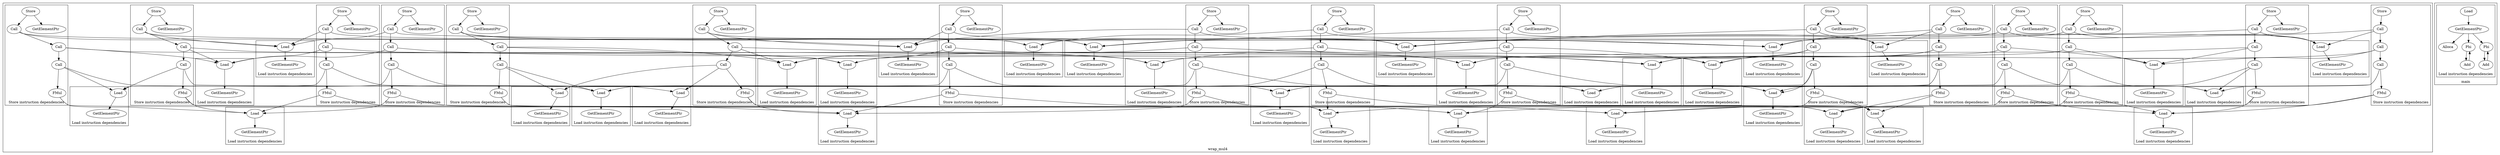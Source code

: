 strict digraph {
subgraph {
subgraph {
wrap_mul4_6 [label="Load" comment="  %0 = load double, ptr %A, align 8, !dbg !49, !tbaa !50"]
wrap_mul4_6 -> {
}
cluster=true
label="Load instruction dependencies"
labelloc=b
}
subgraph {
wrap_mul4_7 [label="Load" comment="  %1 = load double, ptr %B, align 8, !dbg !54, !tbaa !50"]
wrap_mul4_7 -> {
}
cluster=true
label="Load instruction dependencies"
labelloc=b
}
subgraph {
wrap_mul4_9 [label="Load" comment="  %2 = load double, ptr %arrayidx5.i, align 8, !dbg !55, !tbaa !50"]
wrap_mul4_9 -> {
wrap_mul4_8
}
wrap_mul4_8 [label="GetElementPtr" comment="  %arrayidx5.i = getelementptr inbounds [4 x double], ptr %A, i64 0, i64 1, !dbg !55"]
wrap_mul4_8 -> {
}
cluster=true
label="Load instruction dependencies"
labelloc=b
}
subgraph {
wrap_mul4_11 [label="Load" comment="  %3 = load double, ptr %arrayidx6.i, align 8, !dbg !56, !tbaa !50"]
wrap_mul4_11 -> {
wrap_mul4_10
}
wrap_mul4_10 [label="GetElementPtr" comment="  %arrayidx6.i = getelementptr inbounds [4 x double], ptr %B, i64 1, !dbg !56"]
wrap_mul4_10 -> {
}
cluster=true
label="Load instruction dependencies"
labelloc=b
}
subgraph {
wrap_mul4_15 [label="Load" comment="  %5 = load double, ptr %arrayidx10.i, align 8, !dbg !59, !tbaa !50"]
wrap_mul4_15 -> {
wrap_mul4_14
}
wrap_mul4_14 [label="GetElementPtr" comment="  %arrayidx10.i = getelementptr inbounds [4 x double], ptr %A, i64 0, i64 2, !dbg !59"]
wrap_mul4_14 -> {
}
cluster=true
label="Load instruction dependencies"
labelloc=b
}
subgraph {
wrap_mul4_17 [label="Load" comment="  %6 = load double, ptr %arrayidx11.i, align 8, !dbg !60, !tbaa !50"]
wrap_mul4_17 -> {
wrap_mul4_16
}
wrap_mul4_16 [label="GetElementPtr" comment="  %arrayidx11.i = getelementptr inbounds [4 x double], ptr %B, i64 2, !dbg !60"]
wrap_mul4_16 -> {
}
cluster=true
label="Load instruction dependencies"
labelloc=b
}
subgraph {
wrap_mul4_20 [label="Load" comment="  %8 = load double, ptr %arrayidx14.i, align 8, !dbg !62, !tbaa !50"]
wrap_mul4_20 -> {
wrap_mul4_19
}
wrap_mul4_19 [label="GetElementPtr" comment="  %arrayidx14.i = getelementptr inbounds [4 x double], ptr %A, i64 0, i64 3, !dbg !62"]
wrap_mul4_19 -> {
}
cluster=true
label="Load instruction dependencies"
labelloc=b
}
subgraph {
wrap_mul4_22 [label="Load" comment="  %9 = load double, ptr %arrayidx15.i, align 8, !dbg !63, !tbaa !50"]
wrap_mul4_22 -> {
wrap_mul4_21
}
wrap_mul4_21 [label="GetElementPtr" comment="  %arrayidx15.i = getelementptr inbounds [4 x double], ptr %B, i64 3, !dbg !63"]
wrap_mul4_21 -> {
}
cluster=true
label="Load instruction dependencies"
labelloc=b
}
subgraph {
wrap_mul4_26 [label="Load" comment="  %11 = load double, ptr %arrayidx21.i, align 8, !dbg !65, !tbaa !50"]
wrap_mul4_26 -> {
wrap_mul4_25
}
wrap_mul4_25 [label="GetElementPtr" comment="  %arrayidx21.i = getelementptr inbounds [4 x double], ptr %B, i64 0, i64 1, !dbg !65"]
wrap_mul4_25 -> {
}
cluster=true
label="Load instruction dependencies"
labelloc=b
}
subgraph {
wrap_mul4_28 [label="Load" comment="  %12 = load double, ptr %arrayidx25.i, align 8, !dbg !66, !tbaa !50"]
wrap_mul4_28 -> {
wrap_mul4_27
}
wrap_mul4_27 [label="GetElementPtr" comment="  %arrayidx25.i = getelementptr inbounds [4 x double], ptr %B, i64 1, i64 1, !dbg !66"]
wrap_mul4_27 -> {
}
cluster=true
label="Load instruction dependencies"
labelloc=b
}
subgraph {
wrap_mul4_32 [label="Load" comment="  %14 = load double, ptr %arrayidx30.i, align 8, !dbg !69, !tbaa !50"]
wrap_mul4_32 -> {
wrap_mul4_31
}
wrap_mul4_31 [label="GetElementPtr" comment="  %arrayidx30.i = getelementptr inbounds [4 x double], ptr %B, i64 2, i64 1, !dbg !69"]
wrap_mul4_31 -> {
}
cluster=true
label="Load instruction dependencies"
labelloc=b
}
subgraph {
wrap_mul4_35 [label="Load" comment="  %16 = load double, ptr %arrayidx34.i, align 8, !dbg !71, !tbaa !50"]
wrap_mul4_35 -> {
wrap_mul4_34
}
wrap_mul4_34 [label="GetElementPtr" comment="  %arrayidx34.i = getelementptr inbounds [4 x double], ptr %B, i64 3, i64 1, !dbg !71"]
wrap_mul4_34 -> {
}
cluster=true
label="Load instruction dependencies"
labelloc=b
}
subgraph {
wrap_mul4_39 [label="Load" comment="  %18 = load double, ptr %arrayidx39.i, align 8, !dbg !73, !tbaa !50"]
wrap_mul4_39 -> {
wrap_mul4_38
}
wrap_mul4_38 [label="GetElementPtr" comment="  %arrayidx39.i = getelementptr inbounds [4 x double], ptr %B, i64 0, i64 2, !dbg !73"]
wrap_mul4_38 -> {
}
cluster=true
label="Load instruction dependencies"
labelloc=b
}
subgraph {
wrap_mul4_41 [label="Load" comment="  %19 = load double, ptr %arrayidx43.i, align 8, !dbg !74, !tbaa !50"]
wrap_mul4_41 -> {
wrap_mul4_40
}
wrap_mul4_40 [label="GetElementPtr" comment="  %arrayidx43.i = getelementptr inbounds [4 x double], ptr %B, i64 1, i64 2, !dbg !74"]
wrap_mul4_40 -> {
}
cluster=true
label="Load instruction dependencies"
labelloc=b
}
subgraph {
wrap_mul4_45 [label="Load" comment="  %21 = load double, ptr %arrayidx48.i, align 8, !dbg !77, !tbaa !50"]
wrap_mul4_45 -> {
wrap_mul4_44
}
wrap_mul4_44 [label="GetElementPtr" comment="  %arrayidx48.i = getelementptr inbounds [4 x double], ptr %B, i64 2, i64 2, !dbg !77"]
wrap_mul4_44 -> {
}
cluster=true
label="Load instruction dependencies"
labelloc=b
}
subgraph {
wrap_mul4_48 [label="Load" comment="  %23 = load double, ptr %arrayidx52.i, align 8, !dbg !79, !tbaa !50"]
wrap_mul4_48 -> {
wrap_mul4_47
}
wrap_mul4_47 [label="GetElementPtr" comment="  %arrayidx52.i = getelementptr inbounds [4 x double], ptr %B, i64 3, i64 2, !dbg !79"]
wrap_mul4_47 -> {
}
cluster=true
label="Load instruction dependencies"
labelloc=b
}
subgraph {
wrap_mul4_52 [label="Load" comment="  %25 = load double, ptr %arrayidx57.i, align 8, !dbg !81, !tbaa !50"]
wrap_mul4_52 -> {
wrap_mul4_51
}
wrap_mul4_51 [label="GetElementPtr" comment="  %arrayidx57.i = getelementptr inbounds [4 x double], ptr %B, i64 0, i64 3, !dbg !81"]
wrap_mul4_51 -> {
}
cluster=true
label="Load instruction dependencies"
labelloc=b
}
subgraph {
wrap_mul4_54 [label="Load" comment="  %26 = load double, ptr %arrayidx61.i, align 8, !dbg !82, !tbaa !50"]
wrap_mul4_54 -> {
wrap_mul4_53
}
wrap_mul4_53 [label="GetElementPtr" comment="  %arrayidx61.i = getelementptr inbounds [4 x double], ptr %B, i64 1, i64 3, !dbg !82"]
wrap_mul4_53 -> {
}
cluster=true
label="Load instruction dependencies"
labelloc=b
}
subgraph {
wrap_mul4_58 [label="Load" comment="  %28 = load double, ptr %arrayidx66.i, align 8, !dbg !85, !tbaa !50"]
wrap_mul4_58 -> {
wrap_mul4_57
}
wrap_mul4_57 [label="GetElementPtr" comment="  %arrayidx66.i = getelementptr inbounds [4 x double], ptr %B, i64 2, i64 3, !dbg !85"]
wrap_mul4_57 -> {
}
cluster=true
label="Load instruction dependencies"
labelloc=b
}
subgraph {
wrap_mul4_61 [label="Load" comment="  %30 = load double, ptr %arrayidx70.i, align 8, !dbg !87, !tbaa !50"]
wrap_mul4_61 -> {
wrap_mul4_60
}
wrap_mul4_60 [label="GetElementPtr" comment="  %arrayidx70.i = getelementptr inbounds [4 x double], ptr %B, i64 3, i64 3, !dbg !87"]
wrap_mul4_60 -> {
}
cluster=true
label="Load instruction dependencies"
labelloc=b
}
subgraph {
wrap_mul4_65 [label="Load" comment="  %32 = load double, ptr %arrayidx72.i, align 8, !dbg !89, !tbaa !50"]
wrap_mul4_65 -> {
wrap_mul4_64
}
wrap_mul4_64 [label="GetElementPtr" comment="  %arrayidx72.i = getelementptr inbounds [4 x double], ptr %A, i64 1, !dbg !89"]
wrap_mul4_64 -> {
}
cluster=true
label="Load instruction dependencies"
labelloc=b
}
subgraph {
wrap_mul4_67 [label="Load" comment="  %33 = load double, ptr %arrayidx77.i, align 8, !dbg !90, !tbaa !50"]
wrap_mul4_67 -> {
wrap_mul4_66
}
wrap_mul4_66 [label="GetElementPtr" comment="  %arrayidx77.i = getelementptr inbounds [4 x double], ptr %A, i64 1, i64 1, !dbg !90"]
wrap_mul4_66 -> {
}
cluster=true
label="Load instruction dependencies"
labelloc=b
}
subgraph {
wrap_mul4_71 [label="Load" comment="  %35 = load double, ptr %arrayidx82.i, align 8, !dbg !93, !tbaa !50"]
wrap_mul4_71 -> {
wrap_mul4_70
}
wrap_mul4_70 [label="GetElementPtr" comment="  %arrayidx82.i = getelementptr inbounds [4 x double], ptr %A, i64 1, i64 2, !dbg !93"]
wrap_mul4_70 -> {
}
cluster=true
label="Load instruction dependencies"
labelloc=b
}
subgraph {
wrap_mul4_74 [label="Load" comment="  %37 = load double, ptr %arrayidx86.i, align 8, !dbg !95, !tbaa !50"]
wrap_mul4_74 -> {
wrap_mul4_73
}
wrap_mul4_73 [label="GetElementPtr" comment="  %arrayidx86.i = getelementptr inbounds [4 x double], ptr %A, i64 1, i64 3, !dbg !95"]
wrap_mul4_73 -> {
}
cluster=true
label="Load instruction dependencies"
labelloc=b
}
subgraph {
wrap_mul4_93 [label="Load" comment="  %48 = load double, ptr %arrayidx144.i, align 8, !dbg !109, !tbaa !50"]
wrap_mul4_93 -> {
wrap_mul4_92
}
wrap_mul4_92 [label="GetElementPtr" comment="  %arrayidx144.i = getelementptr inbounds [4 x double], ptr %A, i64 2, !dbg !109"]
wrap_mul4_92 -> {
}
cluster=true
label="Load instruction dependencies"
labelloc=b
}
subgraph {
wrap_mul4_95 [label="Load" comment="  %49 = load double, ptr %arrayidx149.i, align 8, !dbg !110, !tbaa !50"]
wrap_mul4_95 -> {
wrap_mul4_94
}
wrap_mul4_94 [label="GetElementPtr" comment="  %arrayidx149.i = getelementptr inbounds [4 x double], ptr %A, i64 2, i64 1, !dbg !110"]
wrap_mul4_94 -> {
}
cluster=true
label="Load instruction dependencies"
labelloc=b
}
subgraph {
wrap_mul4_99 [label="Load" comment="  %51 = load double, ptr %arrayidx154.i, align 8, !dbg !113, !tbaa !50"]
wrap_mul4_99 -> {
wrap_mul4_98
}
wrap_mul4_98 [label="GetElementPtr" comment="  %arrayidx154.i = getelementptr inbounds [4 x double], ptr %A, i64 2, i64 2, !dbg !113"]
wrap_mul4_98 -> {
}
cluster=true
label="Load instruction dependencies"
labelloc=b
}
subgraph {
wrap_mul4_102 [label="Load" comment="  %53 = load double, ptr %arrayidx158.i, align 8, !dbg !115, !tbaa !50"]
wrap_mul4_102 -> {
wrap_mul4_101
}
wrap_mul4_101 [label="GetElementPtr" comment="  %arrayidx158.i = getelementptr inbounds [4 x double], ptr %A, i64 2, i64 3, !dbg !115"]
wrap_mul4_101 -> {
}
cluster=true
label="Load instruction dependencies"
labelloc=b
}
subgraph {
wrap_mul4_121 [label="Load" comment="  %64 = load double, ptr %arrayidx216.i, align 8, !dbg !129, !tbaa !50"]
wrap_mul4_121 -> {
wrap_mul4_120
}
wrap_mul4_120 [label="GetElementPtr" comment="  %arrayidx216.i = getelementptr inbounds [4 x double], ptr %A, i64 3, !dbg !129"]
wrap_mul4_120 -> {
}
cluster=true
label="Load instruction dependencies"
labelloc=b
}
subgraph {
wrap_mul4_123 [label="Load" comment="  %65 = load double, ptr %arrayidx221.i, align 8, !dbg !130, !tbaa !50"]
wrap_mul4_123 -> {
wrap_mul4_122
}
wrap_mul4_122 [label="GetElementPtr" comment="  %arrayidx221.i = getelementptr inbounds [4 x double], ptr %A, i64 3, i64 1, !dbg !130"]
wrap_mul4_122 -> {
}
cluster=true
label="Load instruction dependencies"
labelloc=b
}
subgraph {
wrap_mul4_127 [label="Load" comment="  %67 = load double, ptr %arrayidx226.i, align 8, !dbg !133, !tbaa !50"]
wrap_mul4_127 -> {
wrap_mul4_126
}
wrap_mul4_126 [label="GetElementPtr" comment="  %arrayidx226.i = getelementptr inbounds [4 x double], ptr %A, i64 3, i64 2, !dbg !133"]
wrap_mul4_126 -> {
}
cluster=true
label="Load instruction dependencies"
labelloc=b
}
subgraph {
wrap_mul4_130 [label="Load" comment="  %69 = load double, ptr %arrayidx230.i, align 8, !dbg !135, !tbaa !50"]
wrap_mul4_130 -> {
wrap_mul4_129
}
wrap_mul4_129 [label="GetElementPtr" comment="  %arrayidx230.i = getelementptr inbounds [4 x double], ptr %A, i64 3, i64 3, !dbg !135"]
wrap_mul4_129 -> {
}
cluster=true
label="Load instruction dependencies"
labelloc=b
}
subgraph {
wrap_mul4_149 [label="Store" comment="  store double %10, ptr %Out, align 8, !dbg !149, !tbaa !50"]
wrap_mul4_149 -> {
wrap_mul4_23
}
wrap_mul4_23 [label="Call" comment="  %10 = tail call double @llvm.fmuladd.f64(double %8, double %9, double %7), !dbg !64"]
wrap_mul4_23 -> {
wrap_mul4_20
wrap_mul4_22
wrap_mul4_18
}
wrap_mul4_20 [label="Load" comment="  %8 = load double, ptr %arrayidx14.i, align 8, !dbg !62, !tbaa !50"]
wrap_mul4_20 -> {
wrap_mul4_19
}
wrap_mul4_19 [label="GetElementPtr" comment="  %arrayidx14.i = getelementptr inbounds [4 x double], ptr %A, i64 0, i64 3, !dbg !62"]
wrap_mul4_19 -> {
}
wrap_mul4_22 [label="Load" comment="  %9 = load double, ptr %arrayidx15.i, align 8, !dbg !63, !tbaa !50"]
wrap_mul4_22 -> {
wrap_mul4_21
}
wrap_mul4_21 [label="GetElementPtr" comment="  %arrayidx15.i = getelementptr inbounds [4 x double], ptr %B, i64 3, !dbg !63"]
wrap_mul4_21 -> {
}
wrap_mul4_18 [label="Call" comment="  %7 = tail call double @llvm.fmuladd.f64(double %5, double %6, double %4), !dbg !61"]
wrap_mul4_18 -> {
wrap_mul4_15
wrap_mul4_17
wrap_mul4_13
}
wrap_mul4_15 [label="Load" comment="  %5 = load double, ptr %arrayidx10.i, align 8, !dbg !59, !tbaa !50"]
wrap_mul4_15 -> {
wrap_mul4_14
}
wrap_mul4_14 [label="GetElementPtr" comment="  %arrayidx10.i = getelementptr inbounds [4 x double], ptr %A, i64 0, i64 2, !dbg !59"]
wrap_mul4_14 -> {
}
wrap_mul4_17 [label="Load" comment="  %6 = load double, ptr %arrayidx11.i, align 8, !dbg !60, !tbaa !50"]
wrap_mul4_17 -> {
wrap_mul4_16
}
wrap_mul4_16 [label="GetElementPtr" comment="  %arrayidx11.i = getelementptr inbounds [4 x double], ptr %B, i64 2, !dbg !60"]
wrap_mul4_16 -> {
}
wrap_mul4_13 [label="Call" comment="  %4 = tail call double @llvm.fmuladd.f64(double %0, double %1, double %mul8.i), !dbg !58"]
wrap_mul4_13 -> {
wrap_mul4_6
wrap_mul4_7
wrap_mul4_12
}
wrap_mul4_6 [label="Load" comment="  %0 = load double, ptr %A, align 8, !dbg !49, !tbaa !50"]
wrap_mul4_6 -> {
}
wrap_mul4_7 [label="Load" comment="  %1 = load double, ptr %B, align 8, !dbg !54, !tbaa !50"]
wrap_mul4_7 -> {
}
wrap_mul4_12 [label="FMul" comment="  %mul8.i = fmul double %2, %3, !dbg !57"]
wrap_mul4_12 -> {
wrap_mul4_9
wrap_mul4_11
}
wrap_mul4_9 [label="Load" comment="  %2 = load double, ptr %arrayidx5.i, align 8, !dbg !55, !tbaa !50"]
wrap_mul4_9 -> {
wrap_mul4_8
}
wrap_mul4_8 [label="GetElementPtr" comment="  %arrayidx5.i = getelementptr inbounds [4 x double], ptr %A, i64 0, i64 1, !dbg !55"]
wrap_mul4_8 -> {
}
wrap_mul4_11 [label="Load" comment="  %3 = load double, ptr %arrayidx6.i, align 8, !dbg !56, !tbaa !50"]
wrap_mul4_11 -> {
wrap_mul4_10
}
wrap_mul4_10 [label="GetElementPtr" comment="  %arrayidx6.i = getelementptr inbounds [4 x double], ptr %B, i64 1, !dbg !56"]
wrap_mul4_10 -> {
}
cluster=true
label="Store instruction dependencies"
labelloc=b
}
subgraph {
wrap_mul4_151 [label="Store" comment="  store double %17, ptr %Res.sroa.4.0.Out.sroa_idx.i, align 8, !dbg !149, !tbaa !50"]
wrap_mul4_151 -> {
wrap_mul4_36
wrap_mul4_150
}
wrap_mul4_36 [label="Call" comment="  %17 = tail call double @llvm.fmuladd.f64(double %8, double %16, double %15), !dbg !72"]
wrap_mul4_36 -> {
wrap_mul4_20
wrap_mul4_35
wrap_mul4_33
}
wrap_mul4_20 [label="Load" comment="  %8 = load double, ptr %arrayidx14.i, align 8, !dbg !62, !tbaa !50"]
wrap_mul4_20 -> {
wrap_mul4_19
}
wrap_mul4_19 [label="GetElementPtr" comment="  %arrayidx14.i = getelementptr inbounds [4 x double], ptr %A, i64 0, i64 3, !dbg !62"]
wrap_mul4_19 -> {
}
wrap_mul4_35 [label="Load" comment="  %16 = load double, ptr %arrayidx34.i, align 8, !dbg !71, !tbaa !50"]
wrap_mul4_35 -> {
wrap_mul4_34
}
wrap_mul4_34 [label="GetElementPtr" comment="  %arrayidx34.i = getelementptr inbounds [4 x double], ptr %B, i64 3, i64 1, !dbg !71"]
wrap_mul4_34 -> {
}
wrap_mul4_33 [label="Call" comment="  %15 = tail call double @llvm.fmuladd.f64(double %5, double %14, double %13), !dbg !70"]
wrap_mul4_33 -> {
wrap_mul4_15
wrap_mul4_32
wrap_mul4_30
}
wrap_mul4_15 [label="Load" comment="  %5 = load double, ptr %arrayidx10.i, align 8, !dbg !59, !tbaa !50"]
wrap_mul4_15 -> {
wrap_mul4_14
}
wrap_mul4_14 [label="GetElementPtr" comment="  %arrayidx10.i = getelementptr inbounds [4 x double], ptr %A, i64 0, i64 2, !dbg !59"]
wrap_mul4_14 -> {
}
wrap_mul4_32 [label="Load" comment="  %14 = load double, ptr %arrayidx30.i, align 8, !dbg !69, !tbaa !50"]
wrap_mul4_32 -> {
wrap_mul4_31
}
wrap_mul4_31 [label="GetElementPtr" comment="  %arrayidx30.i = getelementptr inbounds [4 x double], ptr %B, i64 2, i64 1, !dbg !69"]
wrap_mul4_31 -> {
}
wrap_mul4_30 [label="Call" comment="  %13 = tail call double @llvm.fmuladd.f64(double %0, double %11, double %mul26.i), !dbg !68"]
wrap_mul4_30 -> {
wrap_mul4_6
wrap_mul4_26
wrap_mul4_29
}
wrap_mul4_6 [label="Load" comment="  %0 = load double, ptr %A, align 8, !dbg !49, !tbaa !50"]
wrap_mul4_6 -> {
}
wrap_mul4_26 [label="Load" comment="  %11 = load double, ptr %arrayidx21.i, align 8, !dbg !65, !tbaa !50"]
wrap_mul4_26 -> {
wrap_mul4_25
}
wrap_mul4_25 [label="GetElementPtr" comment="  %arrayidx21.i = getelementptr inbounds [4 x double], ptr %B, i64 0, i64 1, !dbg !65"]
wrap_mul4_25 -> {
}
wrap_mul4_29 [label="FMul" comment="  %mul26.i = fmul double %2, %12, !dbg !67"]
wrap_mul4_29 -> {
wrap_mul4_9
wrap_mul4_28
}
wrap_mul4_9 [label="Load" comment="  %2 = load double, ptr %arrayidx5.i, align 8, !dbg !55, !tbaa !50"]
wrap_mul4_9 -> {
wrap_mul4_8
}
wrap_mul4_8 [label="GetElementPtr" comment="  %arrayidx5.i = getelementptr inbounds [4 x double], ptr %A, i64 0, i64 1, !dbg !55"]
wrap_mul4_8 -> {
}
wrap_mul4_28 [label="Load" comment="  %12 = load double, ptr %arrayidx25.i, align 8, !dbg !66, !tbaa !50"]
wrap_mul4_28 -> {
wrap_mul4_27
}
wrap_mul4_27 [label="GetElementPtr" comment="  %arrayidx25.i = getelementptr inbounds [4 x double], ptr %B, i64 1, i64 1, !dbg !66"]
wrap_mul4_27 -> {
}
wrap_mul4_150 [label="GetElementPtr" comment="  %Res.sroa.4.0.Out.sroa_idx.i = getelementptr inbounds i8, ptr %Out, i64 8, !dbg !149"]
wrap_mul4_150 -> {
}
cluster=true
label="Store instruction dependencies"
labelloc=b
}
subgraph {
wrap_mul4_153 [label="Store" comment="  store double %24, ptr %Res.sroa.5.0.Out.sroa_idx.i, align 8, !dbg !149, !tbaa !50"]
wrap_mul4_153 -> {
wrap_mul4_49
wrap_mul4_152
}
wrap_mul4_49 [label="Call" comment="  %24 = tail call double @llvm.fmuladd.f64(double %8, double %23, double %22), !dbg !80"]
wrap_mul4_49 -> {
wrap_mul4_20
wrap_mul4_48
wrap_mul4_46
}
wrap_mul4_20 [label="Load" comment="  %8 = load double, ptr %arrayidx14.i, align 8, !dbg !62, !tbaa !50"]
wrap_mul4_20 -> {
wrap_mul4_19
}
wrap_mul4_19 [label="GetElementPtr" comment="  %arrayidx14.i = getelementptr inbounds [4 x double], ptr %A, i64 0, i64 3, !dbg !62"]
wrap_mul4_19 -> {
}
wrap_mul4_48 [label="Load" comment="  %23 = load double, ptr %arrayidx52.i, align 8, !dbg !79, !tbaa !50"]
wrap_mul4_48 -> {
wrap_mul4_47
}
wrap_mul4_47 [label="GetElementPtr" comment="  %arrayidx52.i = getelementptr inbounds [4 x double], ptr %B, i64 3, i64 2, !dbg !79"]
wrap_mul4_47 -> {
}
wrap_mul4_46 [label="Call" comment="  %22 = tail call double @llvm.fmuladd.f64(double %5, double %21, double %20), !dbg !78"]
wrap_mul4_46 -> {
wrap_mul4_15
wrap_mul4_45
wrap_mul4_43
}
wrap_mul4_15 [label="Load" comment="  %5 = load double, ptr %arrayidx10.i, align 8, !dbg !59, !tbaa !50"]
wrap_mul4_15 -> {
wrap_mul4_14
}
wrap_mul4_14 [label="GetElementPtr" comment="  %arrayidx10.i = getelementptr inbounds [4 x double], ptr %A, i64 0, i64 2, !dbg !59"]
wrap_mul4_14 -> {
}
wrap_mul4_45 [label="Load" comment="  %21 = load double, ptr %arrayidx48.i, align 8, !dbg !77, !tbaa !50"]
wrap_mul4_45 -> {
wrap_mul4_44
}
wrap_mul4_44 [label="GetElementPtr" comment="  %arrayidx48.i = getelementptr inbounds [4 x double], ptr %B, i64 2, i64 2, !dbg !77"]
wrap_mul4_44 -> {
}
wrap_mul4_43 [label="Call" comment="  %20 = tail call double @llvm.fmuladd.f64(double %0, double %18, double %mul44.i), !dbg !76"]
wrap_mul4_43 -> {
wrap_mul4_6
wrap_mul4_39
wrap_mul4_42
}
wrap_mul4_6 [label="Load" comment="  %0 = load double, ptr %A, align 8, !dbg !49, !tbaa !50"]
wrap_mul4_6 -> {
}
wrap_mul4_39 [label="Load" comment="  %18 = load double, ptr %arrayidx39.i, align 8, !dbg !73, !tbaa !50"]
wrap_mul4_39 -> {
wrap_mul4_38
}
wrap_mul4_38 [label="GetElementPtr" comment="  %arrayidx39.i = getelementptr inbounds [4 x double], ptr %B, i64 0, i64 2, !dbg !73"]
wrap_mul4_38 -> {
}
wrap_mul4_42 [label="FMul" comment="  %mul44.i = fmul double %2, %19, !dbg !75"]
wrap_mul4_42 -> {
wrap_mul4_9
wrap_mul4_41
}
wrap_mul4_9 [label="Load" comment="  %2 = load double, ptr %arrayidx5.i, align 8, !dbg !55, !tbaa !50"]
wrap_mul4_9 -> {
wrap_mul4_8
}
wrap_mul4_8 [label="GetElementPtr" comment="  %arrayidx5.i = getelementptr inbounds [4 x double], ptr %A, i64 0, i64 1, !dbg !55"]
wrap_mul4_8 -> {
}
wrap_mul4_41 [label="Load" comment="  %19 = load double, ptr %arrayidx43.i, align 8, !dbg !74, !tbaa !50"]
wrap_mul4_41 -> {
wrap_mul4_40
}
wrap_mul4_40 [label="GetElementPtr" comment="  %arrayidx43.i = getelementptr inbounds [4 x double], ptr %B, i64 1, i64 2, !dbg !74"]
wrap_mul4_40 -> {
}
wrap_mul4_152 [label="GetElementPtr" comment="  %Res.sroa.5.0.Out.sroa_idx.i = getelementptr inbounds i8, ptr %Out, i64 16, !dbg !149"]
wrap_mul4_152 -> {
}
cluster=true
label="Store instruction dependencies"
labelloc=b
}
subgraph {
wrap_mul4_155 [label="Store" comment="  store double %31, ptr %Res.sroa.6.0.Out.sroa_idx.i, align 8, !dbg !149, !tbaa !50"]
wrap_mul4_155 -> {
wrap_mul4_62
wrap_mul4_154
}
wrap_mul4_62 [label="Call" comment="  %31 = tail call double @llvm.fmuladd.f64(double %8, double %30, double %29), !dbg !88"]
wrap_mul4_62 -> {
wrap_mul4_20
wrap_mul4_61
wrap_mul4_59
}
wrap_mul4_20 [label="Load" comment="  %8 = load double, ptr %arrayidx14.i, align 8, !dbg !62, !tbaa !50"]
wrap_mul4_20 -> {
wrap_mul4_19
}
wrap_mul4_19 [label="GetElementPtr" comment="  %arrayidx14.i = getelementptr inbounds [4 x double], ptr %A, i64 0, i64 3, !dbg !62"]
wrap_mul4_19 -> {
}
wrap_mul4_61 [label="Load" comment="  %30 = load double, ptr %arrayidx70.i, align 8, !dbg !87, !tbaa !50"]
wrap_mul4_61 -> {
wrap_mul4_60
}
wrap_mul4_60 [label="GetElementPtr" comment="  %arrayidx70.i = getelementptr inbounds [4 x double], ptr %B, i64 3, i64 3, !dbg !87"]
wrap_mul4_60 -> {
}
wrap_mul4_59 [label="Call" comment="  %29 = tail call double @llvm.fmuladd.f64(double %5, double %28, double %27), !dbg !86"]
wrap_mul4_59 -> {
wrap_mul4_15
wrap_mul4_58
wrap_mul4_56
}
wrap_mul4_15 [label="Load" comment="  %5 = load double, ptr %arrayidx10.i, align 8, !dbg !59, !tbaa !50"]
wrap_mul4_15 -> {
wrap_mul4_14
}
wrap_mul4_14 [label="GetElementPtr" comment="  %arrayidx10.i = getelementptr inbounds [4 x double], ptr %A, i64 0, i64 2, !dbg !59"]
wrap_mul4_14 -> {
}
wrap_mul4_58 [label="Load" comment="  %28 = load double, ptr %arrayidx66.i, align 8, !dbg !85, !tbaa !50"]
wrap_mul4_58 -> {
wrap_mul4_57
}
wrap_mul4_57 [label="GetElementPtr" comment="  %arrayidx66.i = getelementptr inbounds [4 x double], ptr %B, i64 2, i64 3, !dbg !85"]
wrap_mul4_57 -> {
}
wrap_mul4_56 [label="Call" comment="  %27 = tail call double @llvm.fmuladd.f64(double %0, double %25, double %mul62.i), !dbg !84"]
wrap_mul4_56 -> {
wrap_mul4_6
wrap_mul4_52
wrap_mul4_55
}
wrap_mul4_6 [label="Load" comment="  %0 = load double, ptr %A, align 8, !dbg !49, !tbaa !50"]
wrap_mul4_6 -> {
}
wrap_mul4_52 [label="Load" comment="  %25 = load double, ptr %arrayidx57.i, align 8, !dbg !81, !tbaa !50"]
wrap_mul4_52 -> {
wrap_mul4_51
}
wrap_mul4_51 [label="GetElementPtr" comment="  %arrayidx57.i = getelementptr inbounds [4 x double], ptr %B, i64 0, i64 3, !dbg !81"]
wrap_mul4_51 -> {
}
wrap_mul4_55 [label="FMul" comment="  %mul62.i = fmul double %2, %26, !dbg !83"]
wrap_mul4_55 -> {
wrap_mul4_9
wrap_mul4_54
}
wrap_mul4_9 [label="Load" comment="  %2 = load double, ptr %arrayidx5.i, align 8, !dbg !55, !tbaa !50"]
wrap_mul4_9 -> {
wrap_mul4_8
}
wrap_mul4_8 [label="GetElementPtr" comment="  %arrayidx5.i = getelementptr inbounds [4 x double], ptr %A, i64 0, i64 1, !dbg !55"]
wrap_mul4_8 -> {
}
wrap_mul4_54 [label="Load" comment="  %26 = load double, ptr %arrayidx61.i, align 8, !dbg !82, !tbaa !50"]
wrap_mul4_54 -> {
wrap_mul4_53
}
wrap_mul4_53 [label="GetElementPtr" comment="  %arrayidx61.i = getelementptr inbounds [4 x double], ptr %B, i64 1, i64 3, !dbg !82"]
wrap_mul4_53 -> {
}
wrap_mul4_154 [label="GetElementPtr" comment="  %Res.sroa.6.0.Out.sroa_idx.i = getelementptr inbounds i8, ptr %Out, i64 24, !dbg !149"]
wrap_mul4_154 -> {
}
cluster=true
label="Store instruction dependencies"
labelloc=b
}
subgraph {
wrap_mul4_157 [label="Store" comment="  store double %38, ptr %Res.sroa.7.0.Out.sroa_idx.i, align 8, !dbg !149, !tbaa !50"]
wrap_mul4_157 -> {
wrap_mul4_75
wrap_mul4_156
}
wrap_mul4_75 [label="Call" comment="  %38 = tail call double @llvm.fmuladd.f64(double %37, double %9, double %36), !dbg !96"]
wrap_mul4_75 -> {
wrap_mul4_74
wrap_mul4_22
wrap_mul4_72
}
wrap_mul4_74 [label="Load" comment="  %37 = load double, ptr %arrayidx86.i, align 8, !dbg !95, !tbaa !50"]
wrap_mul4_74 -> {
wrap_mul4_73
}
wrap_mul4_73 [label="GetElementPtr" comment="  %arrayidx86.i = getelementptr inbounds [4 x double], ptr %A, i64 1, i64 3, !dbg !95"]
wrap_mul4_73 -> {
}
wrap_mul4_22 [label="Load" comment="  %9 = load double, ptr %arrayidx15.i, align 8, !dbg !63, !tbaa !50"]
wrap_mul4_22 -> {
wrap_mul4_21
}
wrap_mul4_21 [label="GetElementPtr" comment="  %arrayidx15.i = getelementptr inbounds [4 x double], ptr %B, i64 3, !dbg !63"]
wrap_mul4_21 -> {
}
wrap_mul4_72 [label="Call" comment="  %36 = tail call double @llvm.fmuladd.f64(double %35, double %6, double %34), !dbg !94"]
wrap_mul4_72 -> {
wrap_mul4_71
wrap_mul4_17
wrap_mul4_69
}
wrap_mul4_71 [label="Load" comment="  %35 = load double, ptr %arrayidx82.i, align 8, !dbg !93, !tbaa !50"]
wrap_mul4_71 -> {
wrap_mul4_70
}
wrap_mul4_70 [label="GetElementPtr" comment="  %arrayidx82.i = getelementptr inbounds [4 x double], ptr %A, i64 1, i64 2, !dbg !93"]
wrap_mul4_70 -> {
}
wrap_mul4_17 [label="Load" comment="  %6 = load double, ptr %arrayidx11.i, align 8, !dbg !60, !tbaa !50"]
wrap_mul4_17 -> {
wrap_mul4_16
}
wrap_mul4_16 [label="GetElementPtr" comment="  %arrayidx11.i = getelementptr inbounds [4 x double], ptr %B, i64 2, !dbg !60"]
wrap_mul4_16 -> {
}
wrap_mul4_69 [label="Call" comment="  %34 = tail call double @llvm.fmuladd.f64(double %32, double %1, double %mul80.i), !dbg !92"]
wrap_mul4_69 -> {
wrap_mul4_65
wrap_mul4_7
wrap_mul4_68
}
wrap_mul4_65 [label="Load" comment="  %32 = load double, ptr %arrayidx72.i, align 8, !dbg !89, !tbaa !50"]
wrap_mul4_65 -> {
wrap_mul4_64
}
wrap_mul4_64 [label="GetElementPtr" comment="  %arrayidx72.i = getelementptr inbounds [4 x double], ptr %A, i64 1, !dbg !89"]
wrap_mul4_64 -> {
}
wrap_mul4_7 [label="Load" comment="  %1 = load double, ptr %B, align 8, !dbg !54, !tbaa !50"]
wrap_mul4_7 -> {
}
wrap_mul4_68 [label="FMul" comment="  %mul80.i = fmul double %3, %33, !dbg !91"]
wrap_mul4_68 -> {
wrap_mul4_11
wrap_mul4_67
}
wrap_mul4_11 [label="Load" comment="  %3 = load double, ptr %arrayidx6.i, align 8, !dbg !56, !tbaa !50"]
wrap_mul4_11 -> {
wrap_mul4_10
}
wrap_mul4_10 [label="GetElementPtr" comment="  %arrayidx6.i = getelementptr inbounds [4 x double], ptr %B, i64 1, !dbg !56"]
wrap_mul4_10 -> {
}
wrap_mul4_67 [label="Load" comment="  %33 = load double, ptr %arrayidx77.i, align 8, !dbg !90, !tbaa !50"]
wrap_mul4_67 -> {
wrap_mul4_66
}
wrap_mul4_66 [label="GetElementPtr" comment="  %arrayidx77.i = getelementptr inbounds [4 x double], ptr %A, i64 1, i64 1, !dbg !90"]
wrap_mul4_66 -> {
}
wrap_mul4_156 [label="GetElementPtr" comment="  %Res.sroa.7.0.Out.sroa_idx.i = getelementptr inbounds i8, ptr %Out, i64 32, !dbg !149"]
wrap_mul4_156 -> {
}
cluster=true
label="Store instruction dependencies"
labelloc=b
}
subgraph {
wrap_mul4_159 [label="Store" comment="  store double %41, ptr %Res.sroa.8.0.Out.sroa_idx.i, align 8, !dbg !149, !tbaa !50"]
wrap_mul4_159 -> {
wrap_mul4_80
wrap_mul4_158
}
wrap_mul4_80 [label="Call" comment="  %41 = tail call double @llvm.fmuladd.f64(double %37, double %16, double %40), !dbg !100"]
wrap_mul4_80 -> {
wrap_mul4_74
wrap_mul4_35
wrap_mul4_79
}
wrap_mul4_74 [label="Load" comment="  %37 = load double, ptr %arrayidx86.i, align 8, !dbg !95, !tbaa !50"]
wrap_mul4_74 -> {
wrap_mul4_73
}
wrap_mul4_73 [label="GetElementPtr" comment="  %arrayidx86.i = getelementptr inbounds [4 x double], ptr %A, i64 1, i64 3, !dbg !95"]
wrap_mul4_73 -> {
}
wrap_mul4_35 [label="Load" comment="  %16 = load double, ptr %arrayidx34.i, align 8, !dbg !71, !tbaa !50"]
wrap_mul4_35 -> {
wrap_mul4_34
}
wrap_mul4_34 [label="GetElementPtr" comment="  %arrayidx34.i = getelementptr inbounds [4 x double], ptr %B, i64 3, i64 1, !dbg !71"]
wrap_mul4_34 -> {
}
wrap_mul4_79 [label="Call" comment="  %40 = tail call double @llvm.fmuladd.f64(double %35, double %14, double %39), !dbg !99"]
wrap_mul4_79 -> {
wrap_mul4_71
wrap_mul4_32
wrap_mul4_78
}
wrap_mul4_71 [label="Load" comment="  %35 = load double, ptr %arrayidx82.i, align 8, !dbg !93, !tbaa !50"]
wrap_mul4_71 -> {
wrap_mul4_70
}
wrap_mul4_70 [label="GetElementPtr" comment="  %arrayidx82.i = getelementptr inbounds [4 x double], ptr %A, i64 1, i64 2, !dbg !93"]
wrap_mul4_70 -> {
}
wrap_mul4_32 [label="Load" comment="  %14 = load double, ptr %arrayidx30.i, align 8, !dbg !69, !tbaa !50"]
wrap_mul4_32 -> {
wrap_mul4_31
}
wrap_mul4_31 [label="GetElementPtr" comment="  %arrayidx30.i = getelementptr inbounds [4 x double], ptr %B, i64 2, i64 1, !dbg !69"]
wrap_mul4_31 -> {
}
wrap_mul4_78 [label="Call" comment="  %39 = tail call double @llvm.fmuladd.f64(double %32, double %11, double %mul98.i), !dbg !98"]
wrap_mul4_78 -> {
wrap_mul4_65
wrap_mul4_26
wrap_mul4_77
}
wrap_mul4_65 [label="Load" comment="  %32 = load double, ptr %arrayidx72.i, align 8, !dbg !89, !tbaa !50"]
wrap_mul4_65 -> {
wrap_mul4_64
}
wrap_mul4_64 [label="GetElementPtr" comment="  %arrayidx72.i = getelementptr inbounds [4 x double], ptr %A, i64 1, !dbg !89"]
wrap_mul4_64 -> {
}
wrap_mul4_26 [label="Load" comment="  %11 = load double, ptr %arrayidx21.i, align 8, !dbg !65, !tbaa !50"]
wrap_mul4_26 -> {
wrap_mul4_25
}
wrap_mul4_25 [label="GetElementPtr" comment="  %arrayidx21.i = getelementptr inbounds [4 x double], ptr %B, i64 0, i64 1, !dbg !65"]
wrap_mul4_25 -> {
}
wrap_mul4_77 [label="FMul" comment="  %mul98.i = fmul double %12, %33, !dbg !97"]
wrap_mul4_77 -> {
wrap_mul4_28
wrap_mul4_67
}
wrap_mul4_28 [label="Load" comment="  %12 = load double, ptr %arrayidx25.i, align 8, !dbg !66, !tbaa !50"]
wrap_mul4_28 -> {
wrap_mul4_27
}
wrap_mul4_27 [label="GetElementPtr" comment="  %arrayidx25.i = getelementptr inbounds [4 x double], ptr %B, i64 1, i64 1, !dbg !66"]
wrap_mul4_27 -> {
}
wrap_mul4_67 [label="Load" comment="  %33 = load double, ptr %arrayidx77.i, align 8, !dbg !90, !tbaa !50"]
wrap_mul4_67 -> {
wrap_mul4_66
}
wrap_mul4_66 [label="GetElementPtr" comment="  %arrayidx77.i = getelementptr inbounds [4 x double], ptr %A, i64 1, i64 1, !dbg !90"]
wrap_mul4_66 -> {
}
wrap_mul4_158 [label="GetElementPtr" comment="  %Res.sroa.8.0.Out.sroa_idx.i = getelementptr inbounds i8, ptr %Out, i64 40, !dbg !149"]
wrap_mul4_158 -> {
}
cluster=true
label="Store instruction dependencies"
labelloc=b
}
subgraph {
wrap_mul4_161 [label="Store" comment="  store double %44, ptr %Res.sroa.9.0.Out.sroa_idx.i, align 8, !dbg !149, !tbaa !50"]
wrap_mul4_161 -> {
wrap_mul4_85
wrap_mul4_160
}
wrap_mul4_85 [label="Call" comment="  %44 = tail call double @llvm.fmuladd.f64(double %37, double %23, double %43), !dbg !104"]
wrap_mul4_85 -> {
wrap_mul4_74
wrap_mul4_48
wrap_mul4_84
}
wrap_mul4_74 [label="Load" comment="  %37 = load double, ptr %arrayidx86.i, align 8, !dbg !95, !tbaa !50"]
wrap_mul4_74 -> {
wrap_mul4_73
}
wrap_mul4_73 [label="GetElementPtr" comment="  %arrayidx86.i = getelementptr inbounds [4 x double], ptr %A, i64 1, i64 3, !dbg !95"]
wrap_mul4_73 -> {
}
wrap_mul4_48 [label="Load" comment="  %23 = load double, ptr %arrayidx52.i, align 8, !dbg !79, !tbaa !50"]
wrap_mul4_48 -> {
wrap_mul4_47
}
wrap_mul4_47 [label="GetElementPtr" comment="  %arrayidx52.i = getelementptr inbounds [4 x double], ptr %B, i64 3, i64 2, !dbg !79"]
wrap_mul4_47 -> {
}
wrap_mul4_84 [label="Call" comment="  %43 = tail call double @llvm.fmuladd.f64(double %35, double %21, double %42), !dbg !103"]
wrap_mul4_84 -> {
wrap_mul4_71
wrap_mul4_45
wrap_mul4_83
}
wrap_mul4_71 [label="Load" comment="  %35 = load double, ptr %arrayidx82.i, align 8, !dbg !93, !tbaa !50"]
wrap_mul4_71 -> {
wrap_mul4_70
}
wrap_mul4_70 [label="GetElementPtr" comment="  %arrayidx82.i = getelementptr inbounds [4 x double], ptr %A, i64 1, i64 2, !dbg !93"]
wrap_mul4_70 -> {
}
wrap_mul4_45 [label="Load" comment="  %21 = load double, ptr %arrayidx48.i, align 8, !dbg !77, !tbaa !50"]
wrap_mul4_45 -> {
wrap_mul4_44
}
wrap_mul4_44 [label="GetElementPtr" comment="  %arrayidx48.i = getelementptr inbounds [4 x double], ptr %B, i64 2, i64 2, !dbg !77"]
wrap_mul4_44 -> {
}
wrap_mul4_83 [label="Call" comment="  %42 = tail call double @llvm.fmuladd.f64(double %32, double %18, double %mul116.i), !dbg !102"]
wrap_mul4_83 -> {
wrap_mul4_65
wrap_mul4_39
wrap_mul4_82
}
wrap_mul4_65 [label="Load" comment="  %32 = load double, ptr %arrayidx72.i, align 8, !dbg !89, !tbaa !50"]
wrap_mul4_65 -> {
wrap_mul4_64
}
wrap_mul4_64 [label="GetElementPtr" comment="  %arrayidx72.i = getelementptr inbounds [4 x double], ptr %A, i64 1, !dbg !89"]
wrap_mul4_64 -> {
}
wrap_mul4_39 [label="Load" comment="  %18 = load double, ptr %arrayidx39.i, align 8, !dbg !73, !tbaa !50"]
wrap_mul4_39 -> {
wrap_mul4_38
}
wrap_mul4_38 [label="GetElementPtr" comment="  %arrayidx39.i = getelementptr inbounds [4 x double], ptr %B, i64 0, i64 2, !dbg !73"]
wrap_mul4_38 -> {
}
wrap_mul4_82 [label="FMul" comment="  %mul116.i = fmul double %19, %33, !dbg !101"]
wrap_mul4_82 -> {
wrap_mul4_41
wrap_mul4_67
}
wrap_mul4_41 [label="Load" comment="  %19 = load double, ptr %arrayidx43.i, align 8, !dbg !74, !tbaa !50"]
wrap_mul4_41 -> {
wrap_mul4_40
}
wrap_mul4_40 [label="GetElementPtr" comment="  %arrayidx43.i = getelementptr inbounds [4 x double], ptr %B, i64 1, i64 2, !dbg !74"]
wrap_mul4_40 -> {
}
wrap_mul4_67 [label="Load" comment="  %33 = load double, ptr %arrayidx77.i, align 8, !dbg !90, !tbaa !50"]
wrap_mul4_67 -> {
wrap_mul4_66
}
wrap_mul4_66 [label="GetElementPtr" comment="  %arrayidx77.i = getelementptr inbounds [4 x double], ptr %A, i64 1, i64 1, !dbg !90"]
wrap_mul4_66 -> {
}
wrap_mul4_160 [label="GetElementPtr" comment="  %Res.sroa.9.0.Out.sroa_idx.i = getelementptr inbounds i8, ptr %Out, i64 48, !dbg !149"]
wrap_mul4_160 -> {
}
cluster=true
label="Store instruction dependencies"
labelloc=b
}
subgraph {
wrap_mul4_163 [label="Store" comment="  store double %47, ptr %Res.sroa.10.0.Out.sroa_idx.i, align 8, !dbg !149, !tbaa !50"]
wrap_mul4_163 -> {
wrap_mul4_90
wrap_mul4_162
}
wrap_mul4_90 [label="Call" comment="  %47 = tail call double @llvm.fmuladd.f64(double %37, double %30, double %46), !dbg !108"]
wrap_mul4_90 -> {
wrap_mul4_74
wrap_mul4_61
wrap_mul4_89
}
wrap_mul4_74 [label="Load" comment="  %37 = load double, ptr %arrayidx86.i, align 8, !dbg !95, !tbaa !50"]
wrap_mul4_74 -> {
wrap_mul4_73
}
wrap_mul4_73 [label="GetElementPtr" comment="  %arrayidx86.i = getelementptr inbounds [4 x double], ptr %A, i64 1, i64 3, !dbg !95"]
wrap_mul4_73 -> {
}
wrap_mul4_61 [label="Load" comment="  %30 = load double, ptr %arrayidx70.i, align 8, !dbg !87, !tbaa !50"]
wrap_mul4_61 -> {
wrap_mul4_60
}
wrap_mul4_60 [label="GetElementPtr" comment="  %arrayidx70.i = getelementptr inbounds [4 x double], ptr %B, i64 3, i64 3, !dbg !87"]
wrap_mul4_60 -> {
}
wrap_mul4_89 [label="Call" comment="  %46 = tail call double @llvm.fmuladd.f64(double %35, double %28, double %45), !dbg !107"]
wrap_mul4_89 -> {
wrap_mul4_71
wrap_mul4_58
wrap_mul4_88
}
wrap_mul4_71 [label="Load" comment="  %35 = load double, ptr %arrayidx82.i, align 8, !dbg !93, !tbaa !50"]
wrap_mul4_71 -> {
wrap_mul4_70
}
wrap_mul4_70 [label="GetElementPtr" comment="  %arrayidx82.i = getelementptr inbounds [4 x double], ptr %A, i64 1, i64 2, !dbg !93"]
wrap_mul4_70 -> {
}
wrap_mul4_58 [label="Load" comment="  %28 = load double, ptr %arrayidx66.i, align 8, !dbg !85, !tbaa !50"]
wrap_mul4_58 -> {
wrap_mul4_57
}
wrap_mul4_57 [label="GetElementPtr" comment="  %arrayidx66.i = getelementptr inbounds [4 x double], ptr %B, i64 2, i64 3, !dbg !85"]
wrap_mul4_57 -> {
}
wrap_mul4_88 [label="Call" comment="  %45 = tail call double @llvm.fmuladd.f64(double %32, double %25, double %mul134.i), !dbg !106"]
wrap_mul4_88 -> {
wrap_mul4_65
wrap_mul4_52
wrap_mul4_87
}
wrap_mul4_65 [label="Load" comment="  %32 = load double, ptr %arrayidx72.i, align 8, !dbg !89, !tbaa !50"]
wrap_mul4_65 -> {
wrap_mul4_64
}
wrap_mul4_64 [label="GetElementPtr" comment="  %arrayidx72.i = getelementptr inbounds [4 x double], ptr %A, i64 1, !dbg !89"]
wrap_mul4_64 -> {
}
wrap_mul4_52 [label="Load" comment="  %25 = load double, ptr %arrayidx57.i, align 8, !dbg !81, !tbaa !50"]
wrap_mul4_52 -> {
wrap_mul4_51
}
wrap_mul4_51 [label="GetElementPtr" comment="  %arrayidx57.i = getelementptr inbounds [4 x double], ptr %B, i64 0, i64 3, !dbg !81"]
wrap_mul4_51 -> {
}
wrap_mul4_87 [label="FMul" comment="  %mul134.i = fmul double %26, %33, !dbg !105"]
wrap_mul4_87 -> {
wrap_mul4_54
wrap_mul4_67
}
wrap_mul4_54 [label="Load" comment="  %26 = load double, ptr %arrayidx61.i, align 8, !dbg !82, !tbaa !50"]
wrap_mul4_54 -> {
wrap_mul4_53
}
wrap_mul4_53 [label="GetElementPtr" comment="  %arrayidx61.i = getelementptr inbounds [4 x double], ptr %B, i64 1, i64 3, !dbg !82"]
wrap_mul4_53 -> {
}
wrap_mul4_67 [label="Load" comment="  %33 = load double, ptr %arrayidx77.i, align 8, !dbg !90, !tbaa !50"]
wrap_mul4_67 -> {
wrap_mul4_66
}
wrap_mul4_66 [label="GetElementPtr" comment="  %arrayidx77.i = getelementptr inbounds [4 x double], ptr %A, i64 1, i64 1, !dbg !90"]
wrap_mul4_66 -> {
}
wrap_mul4_162 [label="GetElementPtr" comment="  %Res.sroa.10.0.Out.sroa_idx.i = getelementptr inbounds i8, ptr %Out, i64 56, !dbg !149"]
wrap_mul4_162 -> {
}
cluster=true
label="Store instruction dependencies"
labelloc=b
}
subgraph {
wrap_mul4_165 [label="Store" comment="  store double %54, ptr %Res.sroa.11.0.Out.sroa_idx.i, align 8, !dbg !149, !tbaa !50"]
wrap_mul4_165 -> {
wrap_mul4_103
wrap_mul4_164
}
wrap_mul4_103 [label="Call" comment="  %54 = tail call double @llvm.fmuladd.f64(double %53, double %9, double %52), !dbg !116"]
wrap_mul4_103 -> {
wrap_mul4_102
wrap_mul4_22
wrap_mul4_100
}
wrap_mul4_102 [label="Load" comment="  %53 = load double, ptr %arrayidx158.i, align 8, !dbg !115, !tbaa !50"]
wrap_mul4_102 -> {
wrap_mul4_101
}
wrap_mul4_101 [label="GetElementPtr" comment="  %arrayidx158.i = getelementptr inbounds [4 x double], ptr %A, i64 2, i64 3, !dbg !115"]
wrap_mul4_101 -> {
}
wrap_mul4_22 [label="Load" comment="  %9 = load double, ptr %arrayidx15.i, align 8, !dbg !63, !tbaa !50"]
wrap_mul4_22 -> {
wrap_mul4_21
}
wrap_mul4_21 [label="GetElementPtr" comment="  %arrayidx15.i = getelementptr inbounds [4 x double], ptr %B, i64 3, !dbg !63"]
wrap_mul4_21 -> {
}
wrap_mul4_100 [label="Call" comment="  %52 = tail call double @llvm.fmuladd.f64(double %51, double %6, double %50), !dbg !114"]
wrap_mul4_100 -> {
wrap_mul4_99
wrap_mul4_17
wrap_mul4_97
}
wrap_mul4_99 [label="Load" comment="  %51 = load double, ptr %arrayidx154.i, align 8, !dbg !113, !tbaa !50"]
wrap_mul4_99 -> {
wrap_mul4_98
}
wrap_mul4_98 [label="GetElementPtr" comment="  %arrayidx154.i = getelementptr inbounds [4 x double], ptr %A, i64 2, i64 2, !dbg !113"]
wrap_mul4_98 -> {
}
wrap_mul4_17 [label="Load" comment="  %6 = load double, ptr %arrayidx11.i, align 8, !dbg !60, !tbaa !50"]
wrap_mul4_17 -> {
wrap_mul4_16
}
wrap_mul4_16 [label="GetElementPtr" comment="  %arrayidx11.i = getelementptr inbounds [4 x double], ptr %B, i64 2, !dbg !60"]
wrap_mul4_16 -> {
}
wrap_mul4_97 [label="Call" comment="  %50 = tail call double @llvm.fmuladd.f64(double %48, double %1, double %mul152.i), !dbg !112"]
wrap_mul4_97 -> {
wrap_mul4_93
wrap_mul4_7
wrap_mul4_96
}
wrap_mul4_93 [label="Load" comment="  %48 = load double, ptr %arrayidx144.i, align 8, !dbg !109, !tbaa !50"]
wrap_mul4_93 -> {
wrap_mul4_92
}
wrap_mul4_92 [label="GetElementPtr" comment="  %arrayidx144.i = getelementptr inbounds [4 x double], ptr %A, i64 2, !dbg !109"]
wrap_mul4_92 -> {
}
wrap_mul4_7 [label="Load" comment="  %1 = load double, ptr %B, align 8, !dbg !54, !tbaa !50"]
wrap_mul4_7 -> {
}
wrap_mul4_96 [label="FMul" comment="  %mul152.i = fmul double %3, %49, !dbg !111"]
wrap_mul4_96 -> {
wrap_mul4_11
wrap_mul4_95
}
wrap_mul4_11 [label="Load" comment="  %3 = load double, ptr %arrayidx6.i, align 8, !dbg !56, !tbaa !50"]
wrap_mul4_11 -> {
wrap_mul4_10
}
wrap_mul4_10 [label="GetElementPtr" comment="  %arrayidx6.i = getelementptr inbounds [4 x double], ptr %B, i64 1, !dbg !56"]
wrap_mul4_10 -> {
}
wrap_mul4_95 [label="Load" comment="  %49 = load double, ptr %arrayidx149.i, align 8, !dbg !110, !tbaa !50"]
wrap_mul4_95 -> {
wrap_mul4_94
}
wrap_mul4_94 [label="GetElementPtr" comment="  %arrayidx149.i = getelementptr inbounds [4 x double], ptr %A, i64 2, i64 1, !dbg !110"]
wrap_mul4_94 -> {
}
wrap_mul4_164 [label="GetElementPtr" comment="  %Res.sroa.11.0.Out.sroa_idx.i = getelementptr inbounds i8, ptr %Out, i64 64, !dbg !149"]
wrap_mul4_164 -> {
}
cluster=true
label="Store instruction dependencies"
labelloc=b
}
subgraph {
wrap_mul4_167 [label="Store" comment="  store double %57, ptr %Res.sroa.12.0.Out.sroa_idx.i, align 8, !dbg !149, !tbaa !50"]
wrap_mul4_167 -> {
wrap_mul4_108
wrap_mul4_166
}
wrap_mul4_108 [label="Call" comment="  %57 = tail call double @llvm.fmuladd.f64(double %53, double %16, double %56), !dbg !120"]
wrap_mul4_108 -> {
wrap_mul4_102
wrap_mul4_35
wrap_mul4_107
}
wrap_mul4_102 [label="Load" comment="  %53 = load double, ptr %arrayidx158.i, align 8, !dbg !115, !tbaa !50"]
wrap_mul4_102 -> {
wrap_mul4_101
}
wrap_mul4_101 [label="GetElementPtr" comment="  %arrayidx158.i = getelementptr inbounds [4 x double], ptr %A, i64 2, i64 3, !dbg !115"]
wrap_mul4_101 -> {
}
wrap_mul4_35 [label="Load" comment="  %16 = load double, ptr %arrayidx34.i, align 8, !dbg !71, !tbaa !50"]
wrap_mul4_35 -> {
wrap_mul4_34
}
wrap_mul4_34 [label="GetElementPtr" comment="  %arrayidx34.i = getelementptr inbounds [4 x double], ptr %B, i64 3, i64 1, !dbg !71"]
wrap_mul4_34 -> {
}
wrap_mul4_107 [label="Call" comment="  %56 = tail call double @llvm.fmuladd.f64(double %51, double %14, double %55), !dbg !119"]
wrap_mul4_107 -> {
wrap_mul4_99
wrap_mul4_32
wrap_mul4_106
}
wrap_mul4_99 [label="Load" comment="  %51 = load double, ptr %arrayidx154.i, align 8, !dbg !113, !tbaa !50"]
wrap_mul4_99 -> {
wrap_mul4_98
}
wrap_mul4_98 [label="GetElementPtr" comment="  %arrayidx154.i = getelementptr inbounds [4 x double], ptr %A, i64 2, i64 2, !dbg !113"]
wrap_mul4_98 -> {
}
wrap_mul4_32 [label="Load" comment="  %14 = load double, ptr %arrayidx30.i, align 8, !dbg !69, !tbaa !50"]
wrap_mul4_32 -> {
wrap_mul4_31
}
wrap_mul4_31 [label="GetElementPtr" comment="  %arrayidx30.i = getelementptr inbounds [4 x double], ptr %B, i64 2, i64 1, !dbg !69"]
wrap_mul4_31 -> {
}
wrap_mul4_106 [label="Call" comment="  %55 = tail call double @llvm.fmuladd.f64(double %48, double %11, double %mul170.i), !dbg !118"]
wrap_mul4_106 -> {
wrap_mul4_93
wrap_mul4_26
wrap_mul4_105
}
wrap_mul4_93 [label="Load" comment="  %48 = load double, ptr %arrayidx144.i, align 8, !dbg !109, !tbaa !50"]
wrap_mul4_93 -> {
wrap_mul4_92
}
wrap_mul4_92 [label="GetElementPtr" comment="  %arrayidx144.i = getelementptr inbounds [4 x double], ptr %A, i64 2, !dbg !109"]
wrap_mul4_92 -> {
}
wrap_mul4_26 [label="Load" comment="  %11 = load double, ptr %arrayidx21.i, align 8, !dbg !65, !tbaa !50"]
wrap_mul4_26 -> {
wrap_mul4_25
}
wrap_mul4_25 [label="GetElementPtr" comment="  %arrayidx21.i = getelementptr inbounds [4 x double], ptr %B, i64 0, i64 1, !dbg !65"]
wrap_mul4_25 -> {
}
wrap_mul4_105 [label="FMul" comment="  %mul170.i = fmul double %12, %49, !dbg !117"]
wrap_mul4_105 -> {
wrap_mul4_28
wrap_mul4_95
}
wrap_mul4_28 [label="Load" comment="  %12 = load double, ptr %arrayidx25.i, align 8, !dbg !66, !tbaa !50"]
wrap_mul4_28 -> {
wrap_mul4_27
}
wrap_mul4_27 [label="GetElementPtr" comment="  %arrayidx25.i = getelementptr inbounds [4 x double], ptr %B, i64 1, i64 1, !dbg !66"]
wrap_mul4_27 -> {
}
wrap_mul4_95 [label="Load" comment="  %49 = load double, ptr %arrayidx149.i, align 8, !dbg !110, !tbaa !50"]
wrap_mul4_95 -> {
wrap_mul4_94
}
wrap_mul4_94 [label="GetElementPtr" comment="  %arrayidx149.i = getelementptr inbounds [4 x double], ptr %A, i64 2, i64 1, !dbg !110"]
wrap_mul4_94 -> {
}
wrap_mul4_166 [label="GetElementPtr" comment="  %Res.sroa.12.0.Out.sroa_idx.i = getelementptr inbounds i8, ptr %Out, i64 72, !dbg !149"]
wrap_mul4_166 -> {
}
cluster=true
label="Store instruction dependencies"
labelloc=b
}
subgraph {
wrap_mul4_169 [label="Store" comment="  store double %60, ptr %Res.sroa.13.0.Out.sroa_idx.i, align 8, !dbg !149, !tbaa !50"]
wrap_mul4_169 -> {
wrap_mul4_113
wrap_mul4_168
}
wrap_mul4_113 [label="Call" comment="  %60 = tail call double @llvm.fmuladd.f64(double %53, double %23, double %59), !dbg !124"]
wrap_mul4_113 -> {
wrap_mul4_102
wrap_mul4_48
wrap_mul4_112
}
wrap_mul4_102 [label="Load" comment="  %53 = load double, ptr %arrayidx158.i, align 8, !dbg !115, !tbaa !50"]
wrap_mul4_102 -> {
wrap_mul4_101
}
wrap_mul4_101 [label="GetElementPtr" comment="  %arrayidx158.i = getelementptr inbounds [4 x double], ptr %A, i64 2, i64 3, !dbg !115"]
wrap_mul4_101 -> {
}
wrap_mul4_48 [label="Load" comment="  %23 = load double, ptr %arrayidx52.i, align 8, !dbg !79, !tbaa !50"]
wrap_mul4_48 -> {
wrap_mul4_47
}
wrap_mul4_47 [label="GetElementPtr" comment="  %arrayidx52.i = getelementptr inbounds [4 x double], ptr %B, i64 3, i64 2, !dbg !79"]
wrap_mul4_47 -> {
}
wrap_mul4_112 [label="Call" comment="  %59 = tail call double @llvm.fmuladd.f64(double %51, double %21, double %58), !dbg !123"]
wrap_mul4_112 -> {
wrap_mul4_99
wrap_mul4_45
wrap_mul4_111
}
wrap_mul4_99 [label="Load" comment="  %51 = load double, ptr %arrayidx154.i, align 8, !dbg !113, !tbaa !50"]
wrap_mul4_99 -> {
wrap_mul4_98
}
wrap_mul4_98 [label="GetElementPtr" comment="  %arrayidx154.i = getelementptr inbounds [4 x double], ptr %A, i64 2, i64 2, !dbg !113"]
wrap_mul4_98 -> {
}
wrap_mul4_45 [label="Load" comment="  %21 = load double, ptr %arrayidx48.i, align 8, !dbg !77, !tbaa !50"]
wrap_mul4_45 -> {
wrap_mul4_44
}
wrap_mul4_44 [label="GetElementPtr" comment="  %arrayidx48.i = getelementptr inbounds [4 x double], ptr %B, i64 2, i64 2, !dbg !77"]
wrap_mul4_44 -> {
}
wrap_mul4_111 [label="Call" comment="  %58 = tail call double @llvm.fmuladd.f64(double %48, double %18, double %mul188.i), !dbg !122"]
wrap_mul4_111 -> {
wrap_mul4_93
wrap_mul4_39
wrap_mul4_110
}
wrap_mul4_93 [label="Load" comment="  %48 = load double, ptr %arrayidx144.i, align 8, !dbg !109, !tbaa !50"]
wrap_mul4_93 -> {
wrap_mul4_92
}
wrap_mul4_92 [label="GetElementPtr" comment="  %arrayidx144.i = getelementptr inbounds [4 x double], ptr %A, i64 2, !dbg !109"]
wrap_mul4_92 -> {
}
wrap_mul4_39 [label="Load" comment="  %18 = load double, ptr %arrayidx39.i, align 8, !dbg !73, !tbaa !50"]
wrap_mul4_39 -> {
wrap_mul4_38
}
wrap_mul4_38 [label="GetElementPtr" comment="  %arrayidx39.i = getelementptr inbounds [4 x double], ptr %B, i64 0, i64 2, !dbg !73"]
wrap_mul4_38 -> {
}
wrap_mul4_110 [label="FMul" comment="  %mul188.i = fmul double %19, %49, !dbg !121"]
wrap_mul4_110 -> {
wrap_mul4_41
wrap_mul4_95
}
wrap_mul4_41 [label="Load" comment="  %19 = load double, ptr %arrayidx43.i, align 8, !dbg !74, !tbaa !50"]
wrap_mul4_41 -> {
wrap_mul4_40
}
wrap_mul4_40 [label="GetElementPtr" comment="  %arrayidx43.i = getelementptr inbounds [4 x double], ptr %B, i64 1, i64 2, !dbg !74"]
wrap_mul4_40 -> {
}
wrap_mul4_95 [label="Load" comment="  %49 = load double, ptr %arrayidx149.i, align 8, !dbg !110, !tbaa !50"]
wrap_mul4_95 -> {
wrap_mul4_94
}
wrap_mul4_94 [label="GetElementPtr" comment="  %arrayidx149.i = getelementptr inbounds [4 x double], ptr %A, i64 2, i64 1, !dbg !110"]
wrap_mul4_94 -> {
}
wrap_mul4_168 [label="GetElementPtr" comment="  %Res.sroa.13.0.Out.sroa_idx.i = getelementptr inbounds i8, ptr %Out, i64 80, !dbg !149"]
wrap_mul4_168 -> {
}
cluster=true
label="Store instruction dependencies"
labelloc=b
}
subgraph {
wrap_mul4_171 [label="Store" comment="  store double %63, ptr %Res.sroa.14.0.Out.sroa_idx.i, align 8, !dbg !149, !tbaa !50"]
wrap_mul4_171 -> {
wrap_mul4_118
wrap_mul4_170
}
wrap_mul4_118 [label="Call" comment="  %63 = tail call double @llvm.fmuladd.f64(double %53, double %30, double %62), !dbg !128"]
wrap_mul4_118 -> {
wrap_mul4_102
wrap_mul4_61
wrap_mul4_117
}
wrap_mul4_102 [label="Load" comment="  %53 = load double, ptr %arrayidx158.i, align 8, !dbg !115, !tbaa !50"]
wrap_mul4_102 -> {
wrap_mul4_101
}
wrap_mul4_101 [label="GetElementPtr" comment="  %arrayidx158.i = getelementptr inbounds [4 x double], ptr %A, i64 2, i64 3, !dbg !115"]
wrap_mul4_101 -> {
}
wrap_mul4_61 [label="Load" comment="  %30 = load double, ptr %arrayidx70.i, align 8, !dbg !87, !tbaa !50"]
wrap_mul4_61 -> {
wrap_mul4_60
}
wrap_mul4_60 [label="GetElementPtr" comment="  %arrayidx70.i = getelementptr inbounds [4 x double], ptr %B, i64 3, i64 3, !dbg !87"]
wrap_mul4_60 -> {
}
wrap_mul4_117 [label="Call" comment="  %62 = tail call double @llvm.fmuladd.f64(double %51, double %28, double %61), !dbg !127"]
wrap_mul4_117 -> {
wrap_mul4_99
wrap_mul4_58
wrap_mul4_116
}
wrap_mul4_99 [label="Load" comment="  %51 = load double, ptr %arrayidx154.i, align 8, !dbg !113, !tbaa !50"]
wrap_mul4_99 -> {
wrap_mul4_98
}
wrap_mul4_98 [label="GetElementPtr" comment="  %arrayidx154.i = getelementptr inbounds [4 x double], ptr %A, i64 2, i64 2, !dbg !113"]
wrap_mul4_98 -> {
}
wrap_mul4_58 [label="Load" comment="  %28 = load double, ptr %arrayidx66.i, align 8, !dbg !85, !tbaa !50"]
wrap_mul4_58 -> {
wrap_mul4_57
}
wrap_mul4_57 [label="GetElementPtr" comment="  %arrayidx66.i = getelementptr inbounds [4 x double], ptr %B, i64 2, i64 3, !dbg !85"]
wrap_mul4_57 -> {
}
wrap_mul4_116 [label="Call" comment="  %61 = tail call double @llvm.fmuladd.f64(double %48, double %25, double %mul206.i), !dbg !126"]
wrap_mul4_116 -> {
wrap_mul4_93
wrap_mul4_52
wrap_mul4_115
}
wrap_mul4_93 [label="Load" comment="  %48 = load double, ptr %arrayidx144.i, align 8, !dbg !109, !tbaa !50"]
wrap_mul4_93 -> {
wrap_mul4_92
}
wrap_mul4_92 [label="GetElementPtr" comment="  %arrayidx144.i = getelementptr inbounds [4 x double], ptr %A, i64 2, !dbg !109"]
wrap_mul4_92 -> {
}
wrap_mul4_52 [label="Load" comment="  %25 = load double, ptr %arrayidx57.i, align 8, !dbg !81, !tbaa !50"]
wrap_mul4_52 -> {
wrap_mul4_51
}
wrap_mul4_51 [label="GetElementPtr" comment="  %arrayidx57.i = getelementptr inbounds [4 x double], ptr %B, i64 0, i64 3, !dbg !81"]
wrap_mul4_51 -> {
}
wrap_mul4_115 [label="FMul" comment="  %mul206.i = fmul double %26, %49, !dbg !125"]
wrap_mul4_115 -> {
wrap_mul4_54
wrap_mul4_95
}
wrap_mul4_54 [label="Load" comment="  %26 = load double, ptr %arrayidx61.i, align 8, !dbg !82, !tbaa !50"]
wrap_mul4_54 -> {
wrap_mul4_53
}
wrap_mul4_53 [label="GetElementPtr" comment="  %arrayidx61.i = getelementptr inbounds [4 x double], ptr %B, i64 1, i64 3, !dbg !82"]
wrap_mul4_53 -> {
}
wrap_mul4_95 [label="Load" comment="  %49 = load double, ptr %arrayidx149.i, align 8, !dbg !110, !tbaa !50"]
wrap_mul4_95 -> {
wrap_mul4_94
}
wrap_mul4_94 [label="GetElementPtr" comment="  %arrayidx149.i = getelementptr inbounds [4 x double], ptr %A, i64 2, i64 1, !dbg !110"]
wrap_mul4_94 -> {
}
wrap_mul4_170 [label="GetElementPtr" comment="  %Res.sroa.14.0.Out.sroa_idx.i = getelementptr inbounds i8, ptr %Out, i64 88, !dbg !149"]
wrap_mul4_170 -> {
}
cluster=true
label="Store instruction dependencies"
labelloc=b
}
subgraph {
wrap_mul4_173 [label="Store" comment="  store double %70, ptr %Res.sroa.15.0.Out.sroa_idx.i, align 8, !dbg !149, !tbaa !50"]
wrap_mul4_173 -> {
wrap_mul4_131
wrap_mul4_172
}
wrap_mul4_131 [label="Call" comment="  %70 = tail call double @llvm.fmuladd.f64(double %69, double %9, double %68), !dbg !136"]
wrap_mul4_131 -> {
wrap_mul4_130
wrap_mul4_22
wrap_mul4_128
}
wrap_mul4_130 [label="Load" comment="  %69 = load double, ptr %arrayidx230.i, align 8, !dbg !135, !tbaa !50"]
wrap_mul4_130 -> {
wrap_mul4_129
}
wrap_mul4_129 [label="GetElementPtr" comment="  %arrayidx230.i = getelementptr inbounds [4 x double], ptr %A, i64 3, i64 3, !dbg !135"]
wrap_mul4_129 -> {
}
wrap_mul4_22 [label="Load" comment="  %9 = load double, ptr %arrayidx15.i, align 8, !dbg !63, !tbaa !50"]
wrap_mul4_22 -> {
wrap_mul4_21
}
wrap_mul4_21 [label="GetElementPtr" comment="  %arrayidx15.i = getelementptr inbounds [4 x double], ptr %B, i64 3, !dbg !63"]
wrap_mul4_21 -> {
}
wrap_mul4_128 [label="Call" comment="  %68 = tail call double @llvm.fmuladd.f64(double %67, double %6, double %66), !dbg !134"]
wrap_mul4_128 -> {
wrap_mul4_127
wrap_mul4_17
wrap_mul4_125
}
wrap_mul4_127 [label="Load" comment="  %67 = load double, ptr %arrayidx226.i, align 8, !dbg !133, !tbaa !50"]
wrap_mul4_127 -> {
wrap_mul4_126
}
wrap_mul4_126 [label="GetElementPtr" comment="  %arrayidx226.i = getelementptr inbounds [4 x double], ptr %A, i64 3, i64 2, !dbg !133"]
wrap_mul4_126 -> {
}
wrap_mul4_17 [label="Load" comment="  %6 = load double, ptr %arrayidx11.i, align 8, !dbg !60, !tbaa !50"]
wrap_mul4_17 -> {
wrap_mul4_16
}
wrap_mul4_16 [label="GetElementPtr" comment="  %arrayidx11.i = getelementptr inbounds [4 x double], ptr %B, i64 2, !dbg !60"]
wrap_mul4_16 -> {
}
wrap_mul4_125 [label="Call" comment="  %66 = tail call double @llvm.fmuladd.f64(double %64, double %1, double %mul224.i), !dbg !132"]
wrap_mul4_125 -> {
wrap_mul4_121
wrap_mul4_7
wrap_mul4_124
}
wrap_mul4_121 [label="Load" comment="  %64 = load double, ptr %arrayidx216.i, align 8, !dbg !129, !tbaa !50"]
wrap_mul4_121 -> {
wrap_mul4_120
}
wrap_mul4_120 [label="GetElementPtr" comment="  %arrayidx216.i = getelementptr inbounds [4 x double], ptr %A, i64 3, !dbg !129"]
wrap_mul4_120 -> {
}
wrap_mul4_7 [label="Load" comment="  %1 = load double, ptr %B, align 8, !dbg !54, !tbaa !50"]
wrap_mul4_7 -> {
}
wrap_mul4_124 [label="FMul" comment="  %mul224.i = fmul double %3, %65, !dbg !131"]
wrap_mul4_124 -> {
wrap_mul4_11
wrap_mul4_123
}
wrap_mul4_11 [label="Load" comment="  %3 = load double, ptr %arrayidx6.i, align 8, !dbg !56, !tbaa !50"]
wrap_mul4_11 -> {
wrap_mul4_10
}
wrap_mul4_10 [label="GetElementPtr" comment="  %arrayidx6.i = getelementptr inbounds [4 x double], ptr %B, i64 1, !dbg !56"]
wrap_mul4_10 -> {
}
wrap_mul4_123 [label="Load" comment="  %65 = load double, ptr %arrayidx221.i, align 8, !dbg !130, !tbaa !50"]
wrap_mul4_123 -> {
wrap_mul4_122
}
wrap_mul4_122 [label="GetElementPtr" comment="  %arrayidx221.i = getelementptr inbounds [4 x double], ptr %A, i64 3, i64 1, !dbg !130"]
wrap_mul4_122 -> {
}
wrap_mul4_172 [label="GetElementPtr" comment="  %Res.sroa.15.0.Out.sroa_idx.i = getelementptr inbounds i8, ptr %Out, i64 96, !dbg !149"]
wrap_mul4_172 -> {
}
cluster=true
label="Store instruction dependencies"
labelloc=b
}
subgraph {
wrap_mul4_175 [label="Store" comment="  store double %73, ptr %Res.sroa.16.0.Out.sroa_idx.i, align 8, !dbg !149, !tbaa !50"]
wrap_mul4_175 -> {
wrap_mul4_136
wrap_mul4_174
}
wrap_mul4_136 [label="Call" comment="  %73 = tail call double @llvm.fmuladd.f64(double %69, double %16, double %72), !dbg !140"]
wrap_mul4_136 -> {
wrap_mul4_130
wrap_mul4_35
wrap_mul4_135
}
wrap_mul4_130 [label="Load" comment="  %69 = load double, ptr %arrayidx230.i, align 8, !dbg !135, !tbaa !50"]
wrap_mul4_130 -> {
wrap_mul4_129
}
wrap_mul4_129 [label="GetElementPtr" comment="  %arrayidx230.i = getelementptr inbounds [4 x double], ptr %A, i64 3, i64 3, !dbg !135"]
wrap_mul4_129 -> {
}
wrap_mul4_35 [label="Load" comment="  %16 = load double, ptr %arrayidx34.i, align 8, !dbg !71, !tbaa !50"]
wrap_mul4_35 -> {
wrap_mul4_34
}
wrap_mul4_34 [label="GetElementPtr" comment="  %arrayidx34.i = getelementptr inbounds [4 x double], ptr %B, i64 3, i64 1, !dbg !71"]
wrap_mul4_34 -> {
}
wrap_mul4_135 [label="Call" comment="  %72 = tail call double @llvm.fmuladd.f64(double %67, double %14, double %71), !dbg !139"]
wrap_mul4_135 -> {
wrap_mul4_127
wrap_mul4_32
wrap_mul4_134
}
wrap_mul4_127 [label="Load" comment="  %67 = load double, ptr %arrayidx226.i, align 8, !dbg !133, !tbaa !50"]
wrap_mul4_127 -> {
wrap_mul4_126
}
wrap_mul4_126 [label="GetElementPtr" comment="  %arrayidx226.i = getelementptr inbounds [4 x double], ptr %A, i64 3, i64 2, !dbg !133"]
wrap_mul4_126 -> {
}
wrap_mul4_32 [label="Load" comment="  %14 = load double, ptr %arrayidx30.i, align 8, !dbg !69, !tbaa !50"]
wrap_mul4_32 -> {
wrap_mul4_31
}
wrap_mul4_31 [label="GetElementPtr" comment="  %arrayidx30.i = getelementptr inbounds [4 x double], ptr %B, i64 2, i64 1, !dbg !69"]
wrap_mul4_31 -> {
}
wrap_mul4_134 [label="Call" comment="  %71 = tail call double @llvm.fmuladd.f64(double %64, double %11, double %mul242.i), !dbg !138"]
wrap_mul4_134 -> {
wrap_mul4_121
wrap_mul4_26
wrap_mul4_133
}
wrap_mul4_121 [label="Load" comment="  %64 = load double, ptr %arrayidx216.i, align 8, !dbg !129, !tbaa !50"]
wrap_mul4_121 -> {
wrap_mul4_120
}
wrap_mul4_120 [label="GetElementPtr" comment="  %arrayidx216.i = getelementptr inbounds [4 x double], ptr %A, i64 3, !dbg !129"]
wrap_mul4_120 -> {
}
wrap_mul4_26 [label="Load" comment="  %11 = load double, ptr %arrayidx21.i, align 8, !dbg !65, !tbaa !50"]
wrap_mul4_26 -> {
wrap_mul4_25
}
wrap_mul4_25 [label="GetElementPtr" comment="  %arrayidx21.i = getelementptr inbounds [4 x double], ptr %B, i64 0, i64 1, !dbg !65"]
wrap_mul4_25 -> {
}
wrap_mul4_133 [label="FMul" comment="  %mul242.i = fmul double %12, %65, !dbg !137"]
wrap_mul4_133 -> {
wrap_mul4_28
wrap_mul4_123
}
wrap_mul4_28 [label="Load" comment="  %12 = load double, ptr %arrayidx25.i, align 8, !dbg !66, !tbaa !50"]
wrap_mul4_28 -> {
wrap_mul4_27
}
wrap_mul4_27 [label="GetElementPtr" comment="  %arrayidx25.i = getelementptr inbounds [4 x double], ptr %B, i64 1, i64 1, !dbg !66"]
wrap_mul4_27 -> {
}
wrap_mul4_123 [label="Load" comment="  %65 = load double, ptr %arrayidx221.i, align 8, !dbg !130, !tbaa !50"]
wrap_mul4_123 -> {
wrap_mul4_122
}
wrap_mul4_122 [label="GetElementPtr" comment="  %arrayidx221.i = getelementptr inbounds [4 x double], ptr %A, i64 3, i64 1, !dbg !130"]
wrap_mul4_122 -> {
}
wrap_mul4_174 [label="GetElementPtr" comment="  %Res.sroa.16.0.Out.sroa_idx.i = getelementptr inbounds i8, ptr %Out, i64 104, !dbg !149"]
wrap_mul4_174 -> {
}
cluster=true
label="Store instruction dependencies"
labelloc=b
}
subgraph {
wrap_mul4_177 [label="Store" comment="  store double %76, ptr %Res.sroa.17.0.Out.sroa_idx.i, align 8, !dbg !149, !tbaa !50"]
wrap_mul4_177 -> {
wrap_mul4_141
wrap_mul4_176
}
wrap_mul4_141 [label="Call" comment="  %76 = tail call double @llvm.fmuladd.f64(double %69, double %23, double %75), !dbg !144"]
wrap_mul4_141 -> {
wrap_mul4_130
wrap_mul4_48
wrap_mul4_140
}
wrap_mul4_130 [label="Load" comment="  %69 = load double, ptr %arrayidx230.i, align 8, !dbg !135, !tbaa !50"]
wrap_mul4_130 -> {
wrap_mul4_129
}
wrap_mul4_129 [label="GetElementPtr" comment="  %arrayidx230.i = getelementptr inbounds [4 x double], ptr %A, i64 3, i64 3, !dbg !135"]
wrap_mul4_129 -> {
}
wrap_mul4_48 [label="Load" comment="  %23 = load double, ptr %arrayidx52.i, align 8, !dbg !79, !tbaa !50"]
wrap_mul4_48 -> {
wrap_mul4_47
}
wrap_mul4_47 [label="GetElementPtr" comment="  %arrayidx52.i = getelementptr inbounds [4 x double], ptr %B, i64 3, i64 2, !dbg !79"]
wrap_mul4_47 -> {
}
wrap_mul4_140 [label="Call" comment="  %75 = tail call double @llvm.fmuladd.f64(double %67, double %21, double %74), !dbg !143"]
wrap_mul4_140 -> {
wrap_mul4_127
wrap_mul4_45
wrap_mul4_139
}
wrap_mul4_127 [label="Load" comment="  %67 = load double, ptr %arrayidx226.i, align 8, !dbg !133, !tbaa !50"]
wrap_mul4_127 -> {
wrap_mul4_126
}
wrap_mul4_126 [label="GetElementPtr" comment="  %arrayidx226.i = getelementptr inbounds [4 x double], ptr %A, i64 3, i64 2, !dbg !133"]
wrap_mul4_126 -> {
}
wrap_mul4_45 [label="Load" comment="  %21 = load double, ptr %arrayidx48.i, align 8, !dbg !77, !tbaa !50"]
wrap_mul4_45 -> {
wrap_mul4_44
}
wrap_mul4_44 [label="GetElementPtr" comment="  %arrayidx48.i = getelementptr inbounds [4 x double], ptr %B, i64 2, i64 2, !dbg !77"]
wrap_mul4_44 -> {
}
wrap_mul4_139 [label="Call" comment="  %74 = tail call double @llvm.fmuladd.f64(double %64, double %18, double %mul260.i), !dbg !142"]
wrap_mul4_139 -> {
wrap_mul4_121
wrap_mul4_39
wrap_mul4_138
}
wrap_mul4_121 [label="Load" comment="  %64 = load double, ptr %arrayidx216.i, align 8, !dbg !129, !tbaa !50"]
wrap_mul4_121 -> {
wrap_mul4_120
}
wrap_mul4_120 [label="GetElementPtr" comment="  %arrayidx216.i = getelementptr inbounds [4 x double], ptr %A, i64 3, !dbg !129"]
wrap_mul4_120 -> {
}
wrap_mul4_39 [label="Load" comment="  %18 = load double, ptr %arrayidx39.i, align 8, !dbg !73, !tbaa !50"]
wrap_mul4_39 -> {
wrap_mul4_38
}
wrap_mul4_38 [label="GetElementPtr" comment="  %arrayidx39.i = getelementptr inbounds [4 x double], ptr %B, i64 0, i64 2, !dbg !73"]
wrap_mul4_38 -> {
}
wrap_mul4_138 [label="FMul" comment="  %mul260.i = fmul double %19, %65, !dbg !141"]
wrap_mul4_138 -> {
wrap_mul4_41
wrap_mul4_123
}
wrap_mul4_41 [label="Load" comment="  %19 = load double, ptr %arrayidx43.i, align 8, !dbg !74, !tbaa !50"]
wrap_mul4_41 -> {
wrap_mul4_40
}
wrap_mul4_40 [label="GetElementPtr" comment="  %arrayidx43.i = getelementptr inbounds [4 x double], ptr %B, i64 1, i64 2, !dbg !74"]
wrap_mul4_40 -> {
}
wrap_mul4_123 [label="Load" comment="  %65 = load double, ptr %arrayidx221.i, align 8, !dbg !130, !tbaa !50"]
wrap_mul4_123 -> {
wrap_mul4_122
}
wrap_mul4_122 [label="GetElementPtr" comment="  %arrayidx221.i = getelementptr inbounds [4 x double], ptr %A, i64 3, i64 1, !dbg !130"]
wrap_mul4_122 -> {
}
wrap_mul4_176 [label="GetElementPtr" comment="  %Res.sroa.17.0.Out.sroa_idx.i = getelementptr inbounds i8, ptr %Out, i64 112, !dbg !149"]
wrap_mul4_176 -> {
}
cluster=true
label="Store instruction dependencies"
labelloc=b
}
subgraph {
wrap_mul4_179 [label="Store" comment="  store double %79, ptr %Res.sroa.18.0.Out.sroa_idx.i, align 8, !dbg !149, !tbaa !50"]
wrap_mul4_179 -> {
wrap_mul4_146
wrap_mul4_178
}
wrap_mul4_146 [label="Call" comment="  %79 = tail call double @llvm.fmuladd.f64(double %69, double %30, double %78), !dbg !148"]
wrap_mul4_146 -> {
wrap_mul4_130
wrap_mul4_61
wrap_mul4_145
}
wrap_mul4_130 [label="Load" comment="  %69 = load double, ptr %arrayidx230.i, align 8, !dbg !135, !tbaa !50"]
wrap_mul4_130 -> {
wrap_mul4_129
}
wrap_mul4_129 [label="GetElementPtr" comment="  %arrayidx230.i = getelementptr inbounds [4 x double], ptr %A, i64 3, i64 3, !dbg !135"]
wrap_mul4_129 -> {
}
wrap_mul4_61 [label="Load" comment="  %30 = load double, ptr %arrayidx70.i, align 8, !dbg !87, !tbaa !50"]
wrap_mul4_61 -> {
wrap_mul4_60
}
wrap_mul4_60 [label="GetElementPtr" comment="  %arrayidx70.i = getelementptr inbounds [4 x double], ptr %B, i64 3, i64 3, !dbg !87"]
wrap_mul4_60 -> {
}
wrap_mul4_145 [label="Call" comment="  %78 = tail call double @llvm.fmuladd.f64(double %67, double %28, double %77), !dbg !147"]
wrap_mul4_145 -> {
wrap_mul4_127
wrap_mul4_58
wrap_mul4_144
}
wrap_mul4_127 [label="Load" comment="  %67 = load double, ptr %arrayidx226.i, align 8, !dbg !133, !tbaa !50"]
wrap_mul4_127 -> {
wrap_mul4_126
}
wrap_mul4_126 [label="GetElementPtr" comment="  %arrayidx226.i = getelementptr inbounds [4 x double], ptr %A, i64 3, i64 2, !dbg !133"]
wrap_mul4_126 -> {
}
wrap_mul4_58 [label="Load" comment="  %28 = load double, ptr %arrayidx66.i, align 8, !dbg !85, !tbaa !50"]
wrap_mul4_58 -> {
wrap_mul4_57
}
wrap_mul4_57 [label="GetElementPtr" comment="  %arrayidx66.i = getelementptr inbounds [4 x double], ptr %B, i64 2, i64 3, !dbg !85"]
wrap_mul4_57 -> {
}
wrap_mul4_144 [label="Call" comment="  %77 = tail call double @llvm.fmuladd.f64(double %64, double %25, double %mul278.i), !dbg !146"]
wrap_mul4_144 -> {
wrap_mul4_121
wrap_mul4_52
wrap_mul4_143
}
wrap_mul4_121 [label="Load" comment="  %64 = load double, ptr %arrayidx216.i, align 8, !dbg !129, !tbaa !50"]
wrap_mul4_121 -> {
wrap_mul4_120
}
wrap_mul4_120 [label="GetElementPtr" comment="  %arrayidx216.i = getelementptr inbounds [4 x double], ptr %A, i64 3, !dbg !129"]
wrap_mul4_120 -> {
}
wrap_mul4_52 [label="Load" comment="  %25 = load double, ptr %arrayidx57.i, align 8, !dbg !81, !tbaa !50"]
wrap_mul4_52 -> {
wrap_mul4_51
}
wrap_mul4_51 [label="GetElementPtr" comment="  %arrayidx57.i = getelementptr inbounds [4 x double], ptr %B, i64 0, i64 3, !dbg !81"]
wrap_mul4_51 -> {
}
wrap_mul4_143 [label="FMul" comment="  %mul278.i = fmul double %26, %65, !dbg !145"]
wrap_mul4_143 -> {
wrap_mul4_54
wrap_mul4_123
}
wrap_mul4_54 [label="Load" comment="  %26 = load double, ptr %arrayidx61.i, align 8, !dbg !82, !tbaa !50"]
wrap_mul4_54 -> {
wrap_mul4_53
}
wrap_mul4_53 [label="GetElementPtr" comment="  %arrayidx61.i = getelementptr inbounds [4 x double], ptr %B, i64 1, i64 3, !dbg !82"]
wrap_mul4_53 -> {
}
wrap_mul4_123 [label="Load" comment="  %65 = load double, ptr %arrayidx221.i, align 8, !dbg !130, !tbaa !50"]
wrap_mul4_123 -> {
wrap_mul4_122
}
wrap_mul4_122 [label="GetElementPtr" comment="  %arrayidx221.i = getelementptr inbounds [4 x double], ptr %A, i64 3, i64 1, !dbg !130"]
wrap_mul4_122 -> {
}
wrap_mul4_178 [label="GetElementPtr" comment="  %Res.sroa.18.0.Out.sroa_idx.i = getelementptr inbounds i8, ptr %Out, i64 120, !dbg !149"]
wrap_mul4_178 -> {
}
cluster=true
label="Store instruction dependencies"
labelloc=b
}
cluster=true
label="wrap_mul4"
labelloc=b
}
subgraph {
cluster=true
label="llvm.dbg.declare"
labelloc=b
}
subgraph {
subgraph {
main_22 [label="Load" comment="  %0 = load double, ptr %arrayidx11, align 8, !dbg !60, !tbaa !62"]
main_22 -> {
main_21
}
main_21 [label="GetElementPtr" comment="  %arrayidx11 = getelementptr inbounds [4 x [4 x double]], ptr %C, i64 0, i64 %indvars.iv29, i64 %indvars.iv, !dbg !60"]
main_21 -> {
main_0
main_15
main_19
}
main_0 [label="Alloca" comment="  %C = alloca [4 x [4 x double]], align 16"]
main_0 -> {
}
main_15 [label="Phi" comment="  %indvars.iv29 = phi i64 [ %indvars.iv.next30, %for.end14 ], [ 0, %for.body ]"]
main_15 -> {
main_29
}
main_29 [label="Add" comment="  %indvars.iv.next30 = add nuw nsw i64 %indvars.iv29, 1, !dbg !72"]
main_29 -> {
main_15
}
main_15 [label="Phi" comment="  %indvars.iv29 = phi i64 [ %indvars.iv.next30, %for.end14 ], [ 0, %for.body ]"]
main_15 -> {
// Cycle
}
main_19 [label="Phi" comment="  %indvars.iv = phi i64 [ 0, %for.cond6.preheader ], [ %indvars.iv.next, %for.body8 ]"]
main_19 -> {
main_24
}
main_24 [label="Add" comment="  %indvars.iv.next = add nuw nsw i64 %indvars.iv, 1, !dbg !67"]
main_24 -> {
main_19
}
main_19 [label="Phi" comment="  %indvars.iv = phi i64 [ 0, %for.cond6.preheader ], [ %indvars.iv.next, %for.body8 ]"]
main_19 -> {
// Cycle
}
cluster=true
label="Load instruction dependencies"
labelloc=b
}
cluster=true
label="main"
labelloc=b
}
subgraph {
cluster=true
label="llvm.lifetime.start.p0"
labelloc=b
}
subgraph {
cluster=true
label="printf"
labelloc=b
}
subgraph {
cluster=true
label="llvm.lifetime.end.p0"
labelloc=b
}
subgraph {
cluster=true
label="llvm.fmuladd.f64"
labelloc=b
}
subgraph {
cluster=true
label="llvm.dbg.value"
labelloc=b
}
subgraph {
cluster=true
label="putchar"
labelloc=b
}
}
